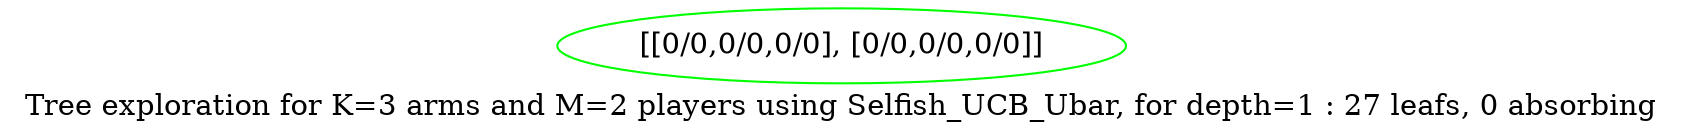 digraph {
	overlap=false
	label="Tree exploration for K=3 arms and M=2 players using Selfish_UCB_Ubar, for depth=1 : 27 leafs, 0 absorbing"
	0 [label="[[0/0,0/0,0/0], [0/0,0/0,0/0]]" color=green]
}
